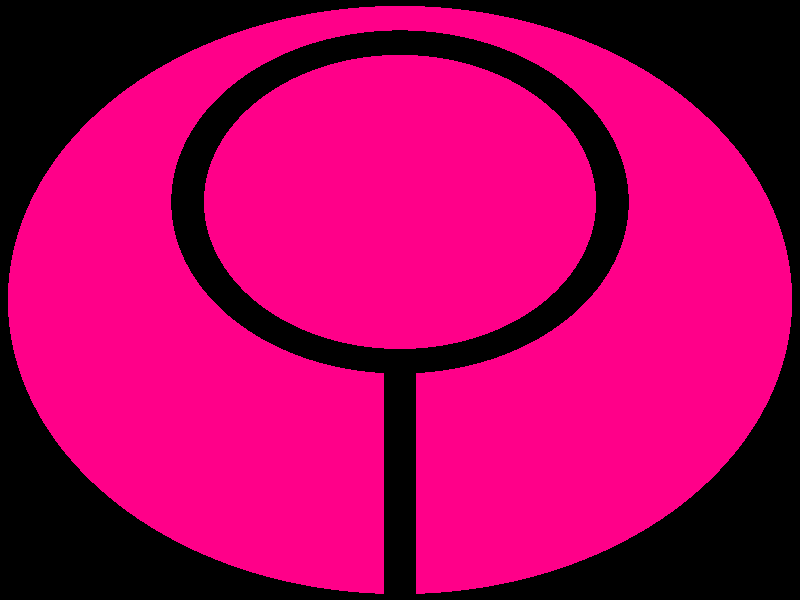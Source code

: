 #version 3.7;
#declare LITTLE_BALL_OFFSET = 1/3;
#declare LITTLE_BALL_SIZE = 1;
#declare CRACK_WIDTH = 1/12;
#ifndef(MARGIN)
#declare MARGIN = 2.04;
#end

global_settings {
  assumed_gamma 1.0
  ambient_light rgb<0.6,0.8,1>
}

camera {
  orthographic
  location <0,0,10>
  look_at <0,0,0>
  right -x * MARGIN
  up y * MARGIN
}

union {
  sphere {
    <0, LITTLE_BALL_OFFSET, 0>, LITTLE_BALL_SIZE * 0.5
  }
  difference {
    sphere {
      <0, 0, 0>, 1
    }
    cylinder {
      <0, LITTLE_BALL_OFFSET, -10>, <0, LITTLE_BALL_OFFSET, 10>, LITTLE_BALL_SIZE/2 + CRACK_WIDTH
    }
    box {
      <CRACK_WIDTH * -0.5, LITTLE_BALL_OFFSET, -10>, <CRACK_WIDTH * 0.5, -10, 10>
    }
  }
  texture {
    pigment {
      color rgb<1,0,0.25>
    }
  }
  finish {
    conserve_energy
    diffuse 1
    ambient 0.1
    specular albedo 0.1
    roughness 0.07
    irid { 0.1 thickness 0.75 }
  }
  no_shadow
}

light_source {
  <-5, 10, 10>
  color rgb<0.6,0.6,0.6>
  parallel
  point_at <0,0,0>
}

light_source {
  <5, -10, 10>
  color rgb<0.35,0.4,0.4>
  area_light x*3, y*3, 25, 25 
  shadowless
}

